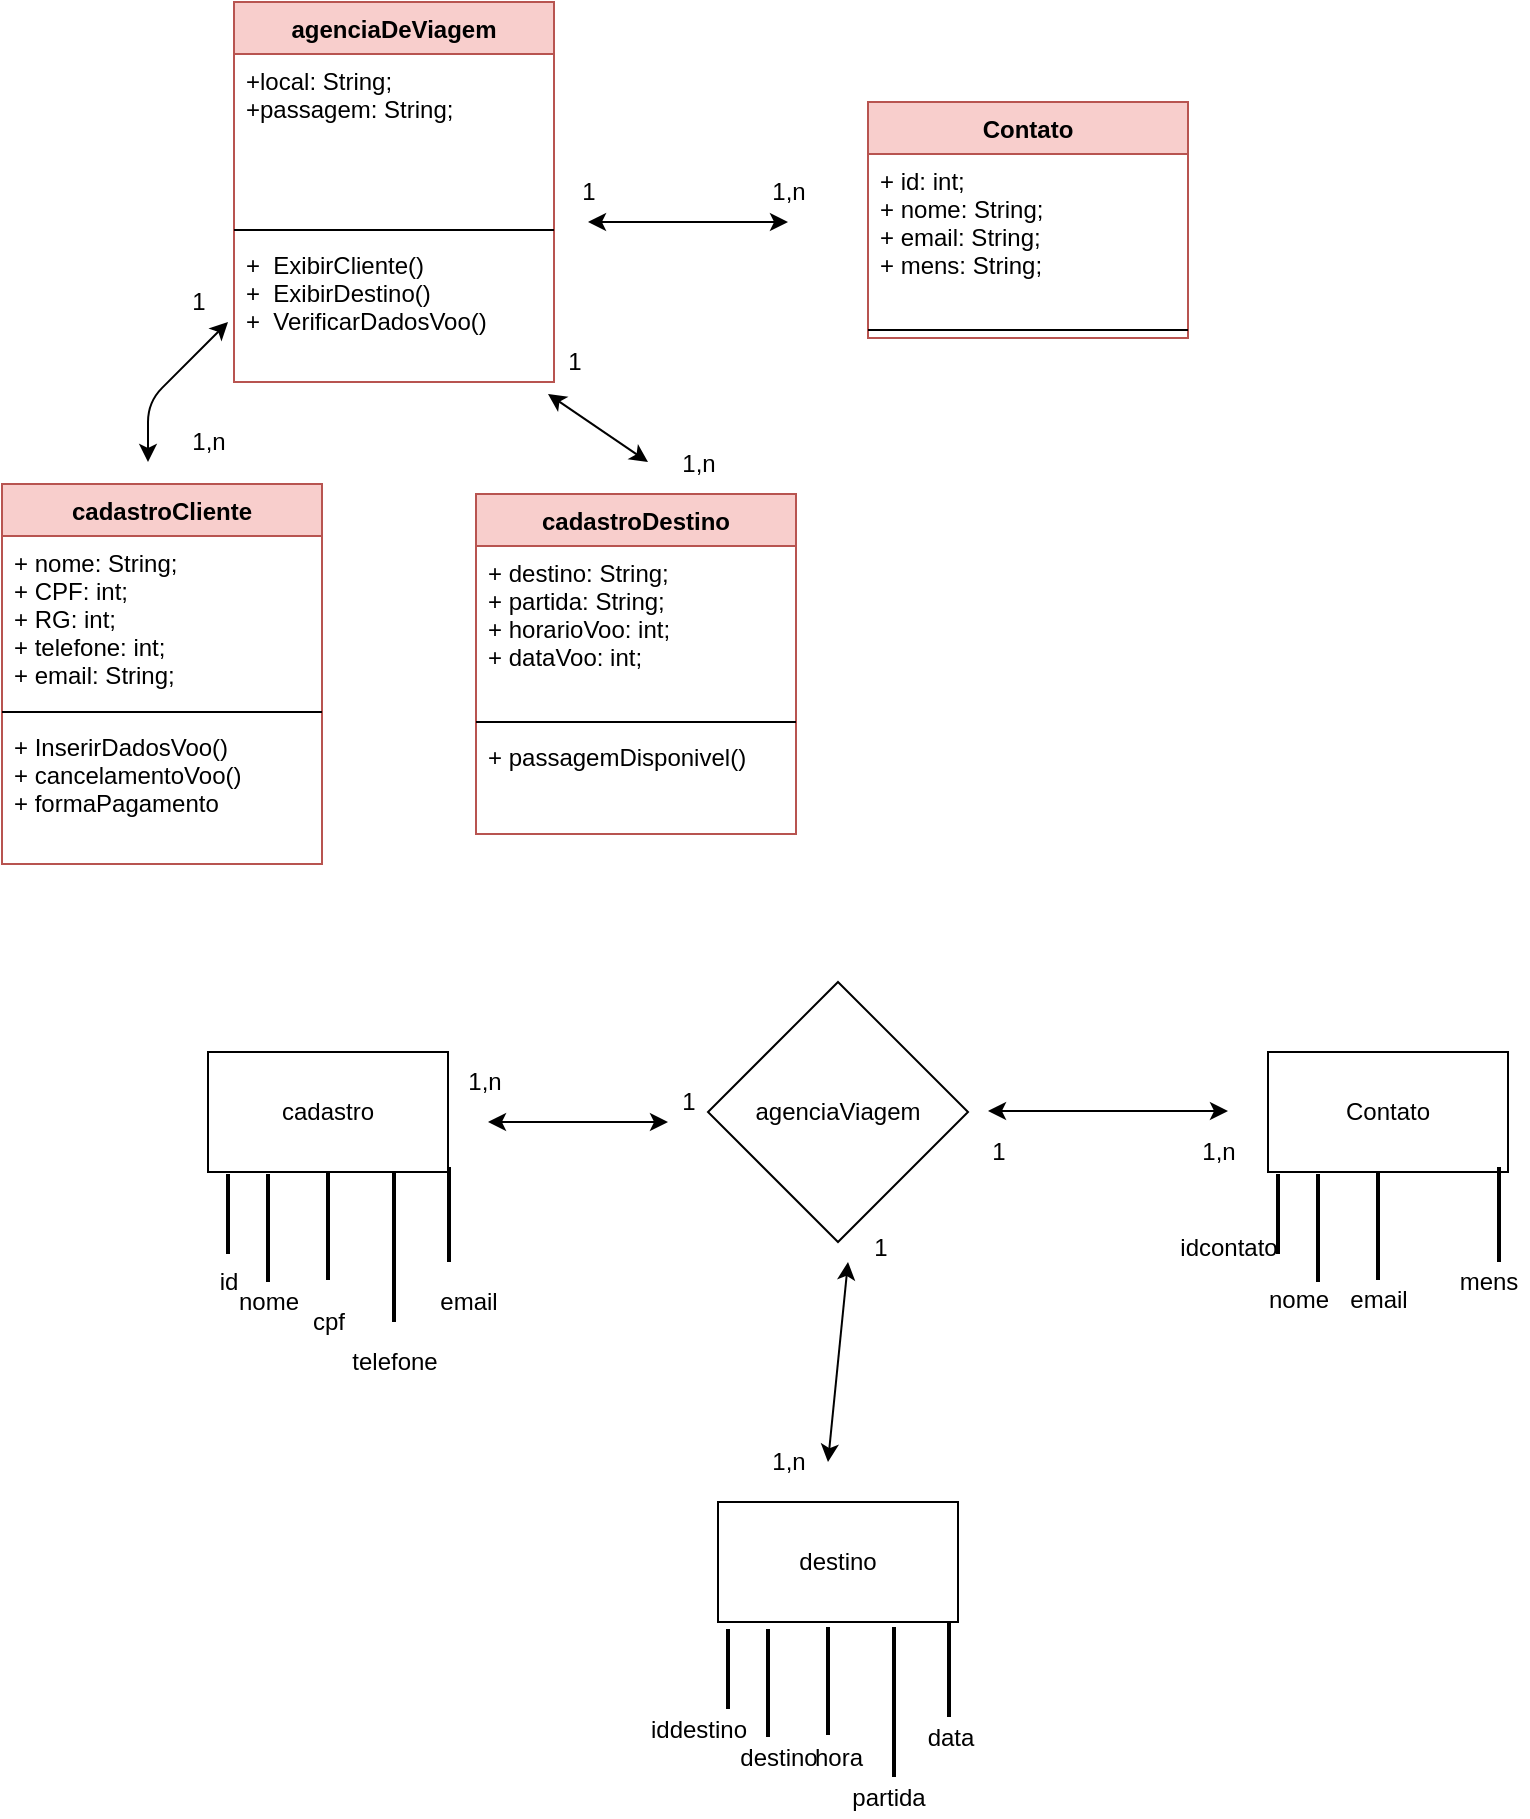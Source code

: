 <mxfile version="16.0.0" type="device"><diagram id="EewrubGOJdbpo6QJ7fpx" name="Page-1"><mxGraphModel dx="868" dy="1651" grid="1" gridSize="10" guides="1" tooltips="1" connect="1" arrows="1" fold="1" page="1" pageScale="1" pageWidth="827" pageHeight="1169" math="0" shadow="0"><root><mxCell id="0"/><mxCell id="1" parent="0"/><mxCell id="E_4NxTUNMoiWnE0ID_mS-2" value="agenciaViagem" style="rhombus;whiteSpace=wrap;html=1;rounded=0;sketch=0;" vertex="1" parent="1"><mxGeometry x="370" y="210" width="130" height="130" as="geometry"/></mxCell><mxCell id="E_4NxTUNMoiWnE0ID_mS-3" value="" style="endArrow=classic;startArrow=classic;html=1;rounded=1;sketch=0;curved=0;" edge="1" parent="1"><mxGeometry width="50" height="50" relative="1" as="geometry"><mxPoint x="510" y="274.5" as="sourcePoint"/><mxPoint x="630" y="274.5" as="targetPoint"/><Array as="points"><mxPoint x="570" y="274.5"/></Array></mxGeometry></mxCell><mxCell id="E_4NxTUNMoiWnE0ID_mS-4" value="Contato" style="rounded=0;whiteSpace=wrap;html=1;sketch=0;" vertex="1" parent="1"><mxGeometry x="650" y="245" width="120" height="60" as="geometry"/></mxCell><mxCell id="E_4NxTUNMoiWnE0ID_mS-5" value="" style="endArrow=classic;startArrow=classic;html=1;rounded=1;sketch=0;curved=0;" edge="1" parent="1"><mxGeometry width="50" height="50" relative="1" as="geometry"><mxPoint x="350" y="280" as="sourcePoint"/><mxPoint x="260" y="280" as="targetPoint"/><Array as="points"/></mxGeometry></mxCell><mxCell id="E_4NxTUNMoiWnE0ID_mS-6" value="" style="endArrow=classic;startArrow=classic;html=1;rounded=1;sketch=0;curved=0;" edge="1" parent="1"><mxGeometry width="50" height="50" relative="1" as="geometry"><mxPoint x="430" y="450" as="sourcePoint"/><mxPoint x="440" y="350" as="targetPoint"/><Array as="points"/></mxGeometry></mxCell><mxCell id="E_4NxTUNMoiWnE0ID_mS-7" value="cadastro" style="rounded=0;whiteSpace=wrap;html=1;sketch=0;" vertex="1" parent="1"><mxGeometry x="120" y="245" width="120" height="60" as="geometry"/></mxCell><mxCell id="E_4NxTUNMoiWnE0ID_mS-8" value="destino" style="rounded=0;whiteSpace=wrap;html=1;sketch=0;" vertex="1" parent="1"><mxGeometry x="375" y="470" width="120" height="60" as="geometry"/></mxCell><mxCell id="E_4NxTUNMoiWnE0ID_mS-9" value="cadastroCliente" style="swimlane;fontStyle=1;align=center;verticalAlign=top;childLayout=stackLayout;horizontal=1;startSize=26;horizontalStack=0;resizeParent=1;resizeParentMax=0;resizeLast=0;collapsible=1;marginBottom=0;fillColor=#f8cecc;strokeColor=#b85450;" vertex="1" parent="1"><mxGeometry x="17" y="-39" width="160" height="190" as="geometry"/></mxCell><mxCell id="E_4NxTUNMoiWnE0ID_mS-10" value="+ nome: String;&#10;+ CPF: int;&#10;+ RG: int;&#10;+ telefone: int;&#10;+ email: String;&#10;&#10;" style="text;strokeColor=none;fillColor=none;align=left;verticalAlign=top;spacingLeft=4;spacingRight=4;overflow=hidden;rotatable=0;points=[[0,0.5],[1,0.5]];portConstraint=eastwest;" vertex="1" parent="E_4NxTUNMoiWnE0ID_mS-9"><mxGeometry y="26" width="160" height="84" as="geometry"/></mxCell><mxCell id="E_4NxTUNMoiWnE0ID_mS-11" value="" style="line;strokeWidth=1;fillColor=none;align=left;verticalAlign=middle;spacingTop=-1;spacingLeft=3;spacingRight=3;rotatable=0;labelPosition=right;points=[];portConstraint=eastwest;" vertex="1" parent="E_4NxTUNMoiWnE0ID_mS-9"><mxGeometry y="110" width="160" height="8" as="geometry"/></mxCell><mxCell id="E_4NxTUNMoiWnE0ID_mS-12" value="+ InserirDadosVoo()&#10;+ cancelamentoVoo()&#10;+ formaPagamento" style="text;strokeColor=none;fillColor=none;align=left;verticalAlign=top;spacingLeft=4;spacingRight=4;overflow=hidden;rotatable=0;points=[[0,0.5],[1,0.5]];portConstraint=eastwest;" vertex="1" parent="E_4NxTUNMoiWnE0ID_mS-9"><mxGeometry y="118" width="160" height="72" as="geometry"/></mxCell><mxCell id="E_4NxTUNMoiWnE0ID_mS-13" value="cadastroDestino" style="swimlane;fontStyle=1;align=center;verticalAlign=top;childLayout=stackLayout;horizontal=1;startSize=26;horizontalStack=0;resizeParent=1;resizeParentMax=0;resizeLast=0;collapsible=1;marginBottom=0;fillColor=#f8cecc;strokeColor=#b85450;" vertex="1" parent="1"><mxGeometry x="254" y="-34" width="160" height="170" as="geometry"/></mxCell><mxCell id="E_4NxTUNMoiWnE0ID_mS-14" value="+ destino: String;&#10;+ partida: String;&#10;+ horarioVoo: int;&#10;+ dataVoo: int;" style="text;strokeColor=none;fillColor=none;align=left;verticalAlign=top;spacingLeft=4;spacingRight=4;overflow=hidden;rotatable=0;points=[[0,0.5],[1,0.5]];portConstraint=eastwest;" vertex="1" parent="E_4NxTUNMoiWnE0ID_mS-13"><mxGeometry y="26" width="160" height="84" as="geometry"/></mxCell><mxCell id="E_4NxTUNMoiWnE0ID_mS-15" value="" style="line;strokeWidth=1;fillColor=none;align=left;verticalAlign=middle;spacingTop=-1;spacingLeft=3;spacingRight=3;rotatable=0;labelPosition=right;points=[];portConstraint=eastwest;" vertex="1" parent="E_4NxTUNMoiWnE0ID_mS-13"><mxGeometry y="110" width="160" height="8" as="geometry"/></mxCell><mxCell id="E_4NxTUNMoiWnE0ID_mS-16" value="+ passagemDisponivel()" style="text;strokeColor=none;fillColor=none;align=left;verticalAlign=top;spacingLeft=4;spacingRight=4;overflow=hidden;rotatable=0;points=[[0,0.5],[1,0.5]];portConstraint=eastwest;" vertex="1" parent="E_4NxTUNMoiWnE0ID_mS-13"><mxGeometry y="118" width="160" height="52" as="geometry"/></mxCell><mxCell id="E_4NxTUNMoiWnE0ID_mS-17" value="agenciaDeViagem" style="swimlane;fontStyle=1;align=center;verticalAlign=top;childLayout=stackLayout;horizontal=1;startSize=26;horizontalStack=0;resizeParent=1;resizeParentMax=0;resizeLast=0;collapsible=1;marginBottom=0;fillColor=#f8cecc;strokeColor=#b85450;" vertex="1" parent="1"><mxGeometry x="133" y="-280" width="160" height="190" as="geometry"/></mxCell><mxCell id="E_4NxTUNMoiWnE0ID_mS-18" value="+local: String;&#10;+passagem: String;" style="text;strokeColor=none;fillColor=none;align=left;verticalAlign=top;spacingLeft=4;spacingRight=4;overflow=hidden;rotatable=0;points=[[0,0.5],[1,0.5]];portConstraint=eastwest;" vertex="1" parent="E_4NxTUNMoiWnE0ID_mS-17"><mxGeometry y="26" width="160" height="84" as="geometry"/></mxCell><mxCell id="E_4NxTUNMoiWnE0ID_mS-19" value="" style="line;strokeWidth=1;fillColor=none;align=left;verticalAlign=middle;spacingTop=-1;spacingLeft=3;spacingRight=3;rotatable=0;labelPosition=right;points=[];portConstraint=eastwest;" vertex="1" parent="E_4NxTUNMoiWnE0ID_mS-17"><mxGeometry y="110" width="160" height="8" as="geometry"/></mxCell><mxCell id="E_4NxTUNMoiWnE0ID_mS-20" value="+  ExibirCliente() &#10;+  ExibirDestino()&#10;+  VerificarDadosVoo()" style="text;strokeColor=none;fillColor=none;align=left;verticalAlign=top;spacingLeft=4;spacingRight=4;overflow=hidden;rotatable=0;points=[[0,0.5],[1,0.5]];portConstraint=eastwest;" vertex="1" parent="E_4NxTUNMoiWnE0ID_mS-17"><mxGeometry y="118" width="160" height="72" as="geometry"/></mxCell><mxCell id="E_4NxTUNMoiWnE0ID_mS-21" value="" style="endArrow=classic;startArrow=classic;html=1;rounded=1;sketch=0;curved=0;" edge="1" parent="1"><mxGeometry width="50" height="50" relative="1" as="geometry"><mxPoint x="340" y="-50" as="sourcePoint"/><mxPoint x="290" y="-84" as="targetPoint"/><Array as="points"/></mxGeometry></mxCell><mxCell id="E_4NxTUNMoiWnE0ID_mS-22" value="" style="endArrow=classic;startArrow=classic;html=1;rounded=1;sketch=0;curved=0;" edge="1" parent="1"><mxGeometry width="50" height="50" relative="1" as="geometry"><mxPoint x="90" y="-50" as="sourcePoint"/><mxPoint x="130" y="-120" as="targetPoint"/><Array as="points"><mxPoint x="90" y="-80"/></Array></mxGeometry></mxCell><mxCell id="E_4NxTUNMoiWnE0ID_mS-23" value="" style="endArrow=classic;startArrow=classic;html=1;rounded=1;sketch=0;curved=0;" edge="1" parent="1"><mxGeometry width="50" height="50" relative="1" as="geometry"><mxPoint x="410" y="-170" as="sourcePoint"/><mxPoint x="310" y="-170" as="targetPoint"/><Array as="points"><mxPoint x="370" y="-170"/></Array></mxGeometry></mxCell><mxCell id="E_4NxTUNMoiWnE0ID_mS-25" value="Contato" style="swimlane;fontStyle=1;align=center;verticalAlign=top;childLayout=stackLayout;horizontal=1;startSize=26;horizontalStack=0;resizeParent=1;resizeParentMax=0;resizeLast=0;collapsible=1;marginBottom=0;fillColor=#f8cecc;strokeColor=#b85450;" vertex="1" parent="1"><mxGeometry x="450" y="-230" width="160" height="118" as="geometry"/></mxCell><mxCell id="E_4NxTUNMoiWnE0ID_mS-26" value="+ id: int;&#10;+ nome: String;&#10;+ email: String;&#10;+ mens: String;" style="text;strokeColor=none;fillColor=none;align=left;verticalAlign=top;spacingLeft=4;spacingRight=4;overflow=hidden;rotatable=0;points=[[0,0.5],[1,0.5]];portConstraint=eastwest;" vertex="1" parent="E_4NxTUNMoiWnE0ID_mS-25"><mxGeometry y="26" width="160" height="84" as="geometry"/></mxCell><mxCell id="E_4NxTUNMoiWnE0ID_mS-27" value="" style="line;strokeWidth=1;fillColor=none;align=left;verticalAlign=middle;spacingTop=-1;spacingLeft=3;spacingRight=3;rotatable=0;labelPosition=right;points=[];portConstraint=eastwest;" vertex="1" parent="E_4NxTUNMoiWnE0ID_mS-25"><mxGeometry y="110" width="160" height="8" as="geometry"/></mxCell><mxCell id="E_4NxTUNMoiWnE0ID_mS-32" value="id" style="text;html=1;align=center;verticalAlign=middle;resizable=0;points=[];autosize=1;strokeColor=none;fillColor=none;" vertex="1" parent="1"><mxGeometry x="120" y="350" width="20" height="20" as="geometry"/></mxCell><mxCell id="E_4NxTUNMoiWnE0ID_mS-33" value="nome" style="text;html=1;align=center;verticalAlign=middle;resizable=0;points=[];autosize=1;strokeColor=none;fillColor=none;" vertex="1" parent="1"><mxGeometry x="125" y="360" width="50" height="20" as="geometry"/></mxCell><mxCell id="E_4NxTUNMoiWnE0ID_mS-34" value="cpf&lt;br&gt;" style="text;html=1;align=center;verticalAlign=middle;resizable=0;points=[];autosize=1;strokeColor=none;fillColor=none;" vertex="1" parent="1"><mxGeometry x="165" y="370" width="30" height="20" as="geometry"/></mxCell><mxCell id="E_4NxTUNMoiWnE0ID_mS-35" value="telefone" style="text;html=1;align=center;verticalAlign=middle;resizable=0;points=[];autosize=1;strokeColor=none;fillColor=none;" vertex="1" parent="1"><mxGeometry x="183" y="390" width="60" height="20" as="geometry"/></mxCell><mxCell id="E_4NxTUNMoiWnE0ID_mS-36" value="email" style="text;html=1;align=center;verticalAlign=middle;resizable=0;points=[];autosize=1;strokeColor=none;fillColor=none;" vertex="1" parent="1"><mxGeometry x="230" y="360" width="40" height="20" as="geometry"/></mxCell><mxCell id="E_4NxTUNMoiWnE0ID_mS-37" value="nome" style="text;html=1;align=center;verticalAlign=middle;resizable=0;points=[];autosize=1;strokeColor=none;fillColor=none;" vertex="1" parent="1"><mxGeometry x="640" y="359" width="50" height="20" as="geometry"/></mxCell><mxCell id="E_4NxTUNMoiWnE0ID_mS-38" value="email" style="text;html=1;align=center;verticalAlign=middle;resizable=0;points=[];autosize=1;strokeColor=none;fillColor=none;" vertex="1" parent="1"><mxGeometry x="685" y="359" width="40" height="20" as="geometry"/></mxCell><mxCell id="E_4NxTUNMoiWnE0ID_mS-39" value="destino" style="text;html=1;align=center;verticalAlign=middle;resizable=0;points=[];autosize=1;strokeColor=none;fillColor=none;" vertex="1" parent="1"><mxGeometry x="380" y="587.5" width="50" height="20" as="geometry"/></mxCell><mxCell id="E_4NxTUNMoiWnE0ID_mS-40" value="partida" style="text;html=1;align=center;verticalAlign=middle;resizable=0;points=[];autosize=1;strokeColor=none;fillColor=none;" vertex="1" parent="1"><mxGeometry x="435" y="607.5" width="50" height="20" as="geometry"/></mxCell><mxCell id="E_4NxTUNMoiWnE0ID_mS-41" value="data" style="text;html=1;align=center;verticalAlign=middle;resizable=0;points=[];autosize=1;strokeColor=none;fillColor=none;" vertex="1" parent="1"><mxGeometry x="470.5" y="577.5" width="40" height="20" as="geometry"/></mxCell><mxCell id="E_4NxTUNMoiWnE0ID_mS-42" value="hora" style="text;html=1;align=center;verticalAlign=middle;resizable=0;points=[];autosize=1;strokeColor=none;fillColor=none;" vertex="1" parent="1"><mxGeometry x="415" y="587.5" width="40" height="20" as="geometry"/></mxCell><mxCell id="E_4NxTUNMoiWnE0ID_mS-43" value="iddestino" style="text;html=1;align=center;verticalAlign=middle;resizable=0;points=[];autosize=1;strokeColor=none;fillColor=none;" vertex="1" parent="1"><mxGeometry x="335" y="573.5" width="60" height="20" as="geometry"/></mxCell><mxCell id="E_4NxTUNMoiWnE0ID_mS-44" value="idcontato" style="text;html=1;align=center;verticalAlign=middle;resizable=0;points=[];autosize=1;strokeColor=none;fillColor=none;" vertex="1" parent="1"><mxGeometry x="600" y="332.5" width="60" height="20" as="geometry"/></mxCell><mxCell id="E_4NxTUNMoiWnE0ID_mS-45" value="mens" style="text;html=1;align=center;verticalAlign=middle;resizable=0;points=[];autosize=1;strokeColor=none;fillColor=none;" vertex="1" parent="1"><mxGeometry x="740" y="350" width="40" height="20" as="geometry"/></mxCell><mxCell id="E_4NxTUNMoiWnE0ID_mS-47" value="" style="line;strokeWidth=2;direction=south;html=1;rounded=0;sketch=0;" vertex="1" parent="1"><mxGeometry x="125" y="306" width="10" height="40" as="geometry"/></mxCell><mxCell id="E_4NxTUNMoiWnE0ID_mS-49" value="" style="line;strokeWidth=2;direction=south;html=1;rounded=0;sketch=0;" vertex="1" parent="1"><mxGeometry x="145" y="306" width="10" height="54" as="geometry"/></mxCell><mxCell id="E_4NxTUNMoiWnE0ID_mS-50" value="" style="line;strokeWidth=2;direction=south;html=1;rounded=0;sketch=0;" vertex="1" parent="1"><mxGeometry x="175" y="305" width="10" height="54" as="geometry"/></mxCell><mxCell id="E_4NxTUNMoiWnE0ID_mS-51" value="" style="line;strokeWidth=2;direction=south;html=1;rounded=0;sketch=0;" vertex="1" parent="1"><mxGeometry x="210.5" y="305" width="5" height="75" as="geometry"/></mxCell><mxCell id="E_4NxTUNMoiWnE0ID_mS-52" value="" style="line;strokeWidth=2;direction=south;html=1;rounded=0;sketch=0;" vertex="1" parent="1"><mxGeometry x="238" y="302.5" width="5" height="47.5" as="geometry"/></mxCell><mxCell id="E_4NxTUNMoiWnE0ID_mS-53" value="" style="line;strokeWidth=2;direction=south;html=1;rounded=0;sketch=0;" vertex="1" parent="1"><mxGeometry x="650" y="306" width="10" height="40" as="geometry"/></mxCell><mxCell id="E_4NxTUNMoiWnE0ID_mS-54" value="" style="line;strokeWidth=2;direction=south;html=1;rounded=0;sketch=0;" vertex="1" parent="1"><mxGeometry x="670" y="306" width="10" height="54" as="geometry"/></mxCell><mxCell id="E_4NxTUNMoiWnE0ID_mS-55" value="" style="line;strokeWidth=2;direction=south;html=1;rounded=0;sketch=0;" vertex="1" parent="1"><mxGeometry x="700" y="305" width="10" height="54" as="geometry"/></mxCell><mxCell id="E_4NxTUNMoiWnE0ID_mS-57" value="" style="line;strokeWidth=2;direction=south;html=1;rounded=0;sketch=0;" vertex="1" parent="1"><mxGeometry x="763" y="302.5" width="5" height="47.5" as="geometry"/></mxCell><mxCell id="E_4NxTUNMoiWnE0ID_mS-58" value="" style="line;strokeWidth=2;direction=south;html=1;rounded=0;sketch=0;" vertex="1" parent="1"><mxGeometry x="375" y="533.5" width="10" height="40" as="geometry"/></mxCell><mxCell id="E_4NxTUNMoiWnE0ID_mS-59" value="" style="line;strokeWidth=2;direction=south;html=1;rounded=0;sketch=0;" vertex="1" parent="1"><mxGeometry x="395" y="533.5" width="10" height="54" as="geometry"/></mxCell><mxCell id="E_4NxTUNMoiWnE0ID_mS-60" value="" style="line;strokeWidth=2;direction=south;html=1;rounded=0;sketch=0;" vertex="1" parent="1"><mxGeometry x="425" y="532.5" width="10" height="54" as="geometry"/></mxCell><mxCell id="E_4NxTUNMoiWnE0ID_mS-61" value="" style="line;strokeWidth=2;direction=south;html=1;rounded=0;sketch=0;" vertex="1" parent="1"><mxGeometry x="460.5" y="532.5" width="5" height="75" as="geometry"/></mxCell><mxCell id="E_4NxTUNMoiWnE0ID_mS-62" value="" style="line;strokeWidth=2;direction=south;html=1;rounded=0;sketch=0;" vertex="1" parent="1"><mxGeometry x="488" y="530" width="5" height="47.5" as="geometry"/></mxCell><mxCell id="E_4NxTUNMoiWnE0ID_mS-63" value="1,n" style="text;html=1;align=center;verticalAlign=middle;resizable=0;points=[];autosize=1;strokeColor=none;fillColor=none;" vertex="1" parent="1"><mxGeometry x="243" y="250" width="30" height="20" as="geometry"/></mxCell><mxCell id="E_4NxTUNMoiWnE0ID_mS-64" value="1,n" style="text;html=1;align=center;verticalAlign=middle;resizable=0;points=[];autosize=1;strokeColor=none;fillColor=none;" vertex="1" parent="1"><mxGeometry x="395" y="440" width="30" height="20" as="geometry"/></mxCell><mxCell id="E_4NxTUNMoiWnE0ID_mS-65" value="1,n" style="text;html=1;align=center;verticalAlign=middle;resizable=0;points=[];autosize=1;strokeColor=none;fillColor=none;" vertex="1" parent="1"><mxGeometry x="610" y="285" width="30" height="20" as="geometry"/></mxCell><mxCell id="E_4NxTUNMoiWnE0ID_mS-66" value="1" style="text;html=1;align=center;verticalAlign=middle;resizable=0;points=[];autosize=1;strokeColor=none;fillColor=none;" vertex="1" parent="1"><mxGeometry x="505" y="285" width="20" height="20" as="geometry"/></mxCell><mxCell id="E_4NxTUNMoiWnE0ID_mS-67" value="1" style="text;html=1;align=center;verticalAlign=middle;resizable=0;points=[];autosize=1;strokeColor=none;fillColor=none;" vertex="1" parent="1"><mxGeometry x="445.5" y="332.5" width="20" height="20" as="geometry"/></mxCell><mxCell id="E_4NxTUNMoiWnE0ID_mS-68" value="1" style="text;html=1;align=center;verticalAlign=middle;resizable=0;points=[];autosize=1;strokeColor=none;fillColor=none;" vertex="1" parent="1"><mxGeometry x="350" y="260" width="20" height="20" as="geometry"/></mxCell><mxCell id="E_4NxTUNMoiWnE0ID_mS-69" value="1,n" style="text;html=1;align=center;verticalAlign=middle;resizable=0;points=[];autosize=1;strokeColor=none;fillColor=none;" vertex="1" parent="1"><mxGeometry x="105" y="-70" width="30" height="20" as="geometry"/></mxCell><mxCell id="E_4NxTUNMoiWnE0ID_mS-70" value="1,n" style="text;html=1;align=center;verticalAlign=middle;resizable=0;points=[];autosize=1;strokeColor=none;fillColor=none;" vertex="1" parent="1"><mxGeometry x="350" y="-59" width="30" height="20" as="geometry"/></mxCell><mxCell id="E_4NxTUNMoiWnE0ID_mS-71" value="1,n" style="text;html=1;align=center;verticalAlign=middle;resizable=0;points=[];autosize=1;strokeColor=none;fillColor=none;" vertex="1" parent="1"><mxGeometry x="395" y="-195" width="30" height="20" as="geometry"/></mxCell><mxCell id="E_4NxTUNMoiWnE0ID_mS-72" value="1" style="text;html=1;align=center;verticalAlign=middle;resizable=0;points=[];autosize=1;strokeColor=none;fillColor=none;" vertex="1" parent="1"><mxGeometry x="293" y="-110" width="20" height="20" as="geometry"/></mxCell><mxCell id="E_4NxTUNMoiWnE0ID_mS-73" value="1" style="text;html=1;align=center;verticalAlign=middle;resizable=0;points=[];autosize=1;strokeColor=none;fillColor=none;" vertex="1" parent="1"><mxGeometry x="105" y="-140" width="20" height="20" as="geometry"/></mxCell><mxCell id="E_4NxTUNMoiWnE0ID_mS-74" value="1" style="text;html=1;align=center;verticalAlign=middle;resizable=0;points=[];autosize=1;strokeColor=none;fillColor=none;" vertex="1" parent="1"><mxGeometry x="300" y="-195" width="20" height="20" as="geometry"/></mxCell></root></mxGraphModel></diagram></mxfile>